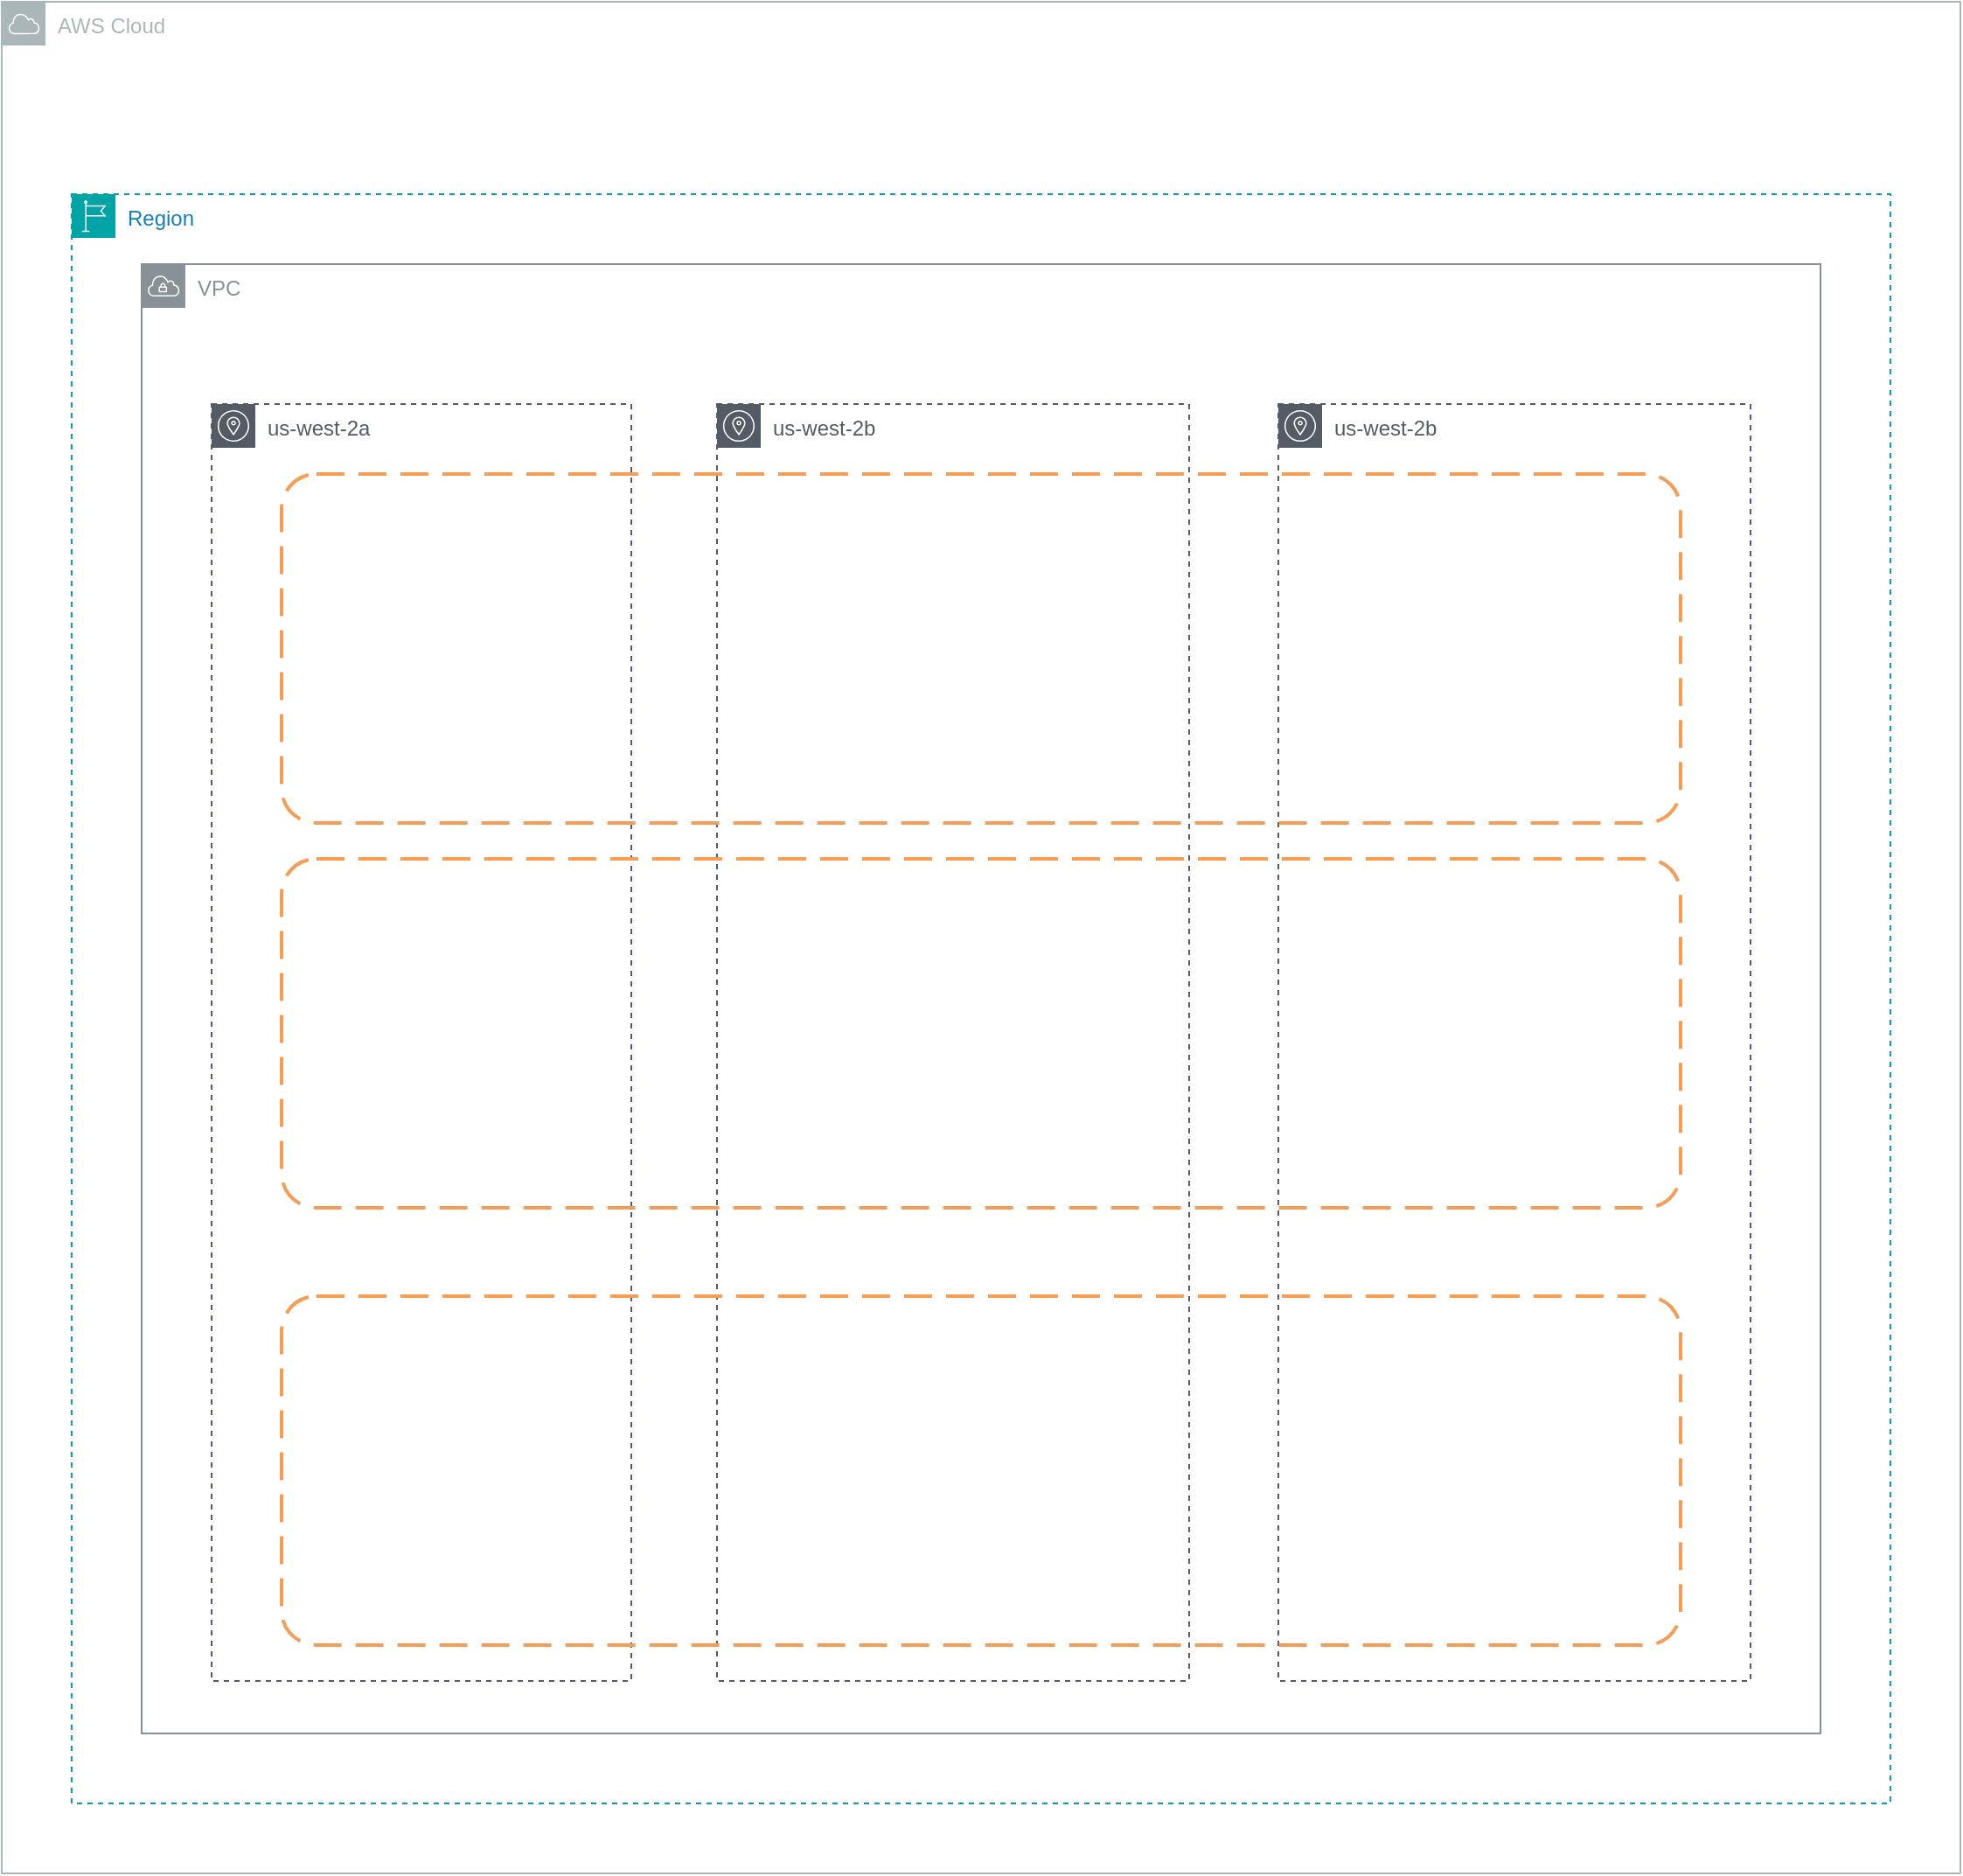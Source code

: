 <mxfile version="22.1.21" type="github">
  <diagram name="Page-1" id="Hcw4UYvVS3bmZ5iQPETo">
    <mxGraphModel dx="1143" dy="746" grid="1" gridSize="10" guides="1" tooltips="1" connect="1" arrows="1" fold="1" page="1" pageScale="1" pageWidth="850" pageHeight="1100" math="0" shadow="0">
      <root>
        <mxCell id="0" />
        <mxCell id="1" parent="0" />
        <mxCell id="vA_yXYNGpYsghTpkuePO-1" value="AWS Cloud" style="sketch=0;outlineConnect=0;gradientColor=none;html=1;whiteSpace=wrap;fontSize=12;fontStyle=0;shape=mxgraph.aws4.group;grIcon=mxgraph.aws4.group_aws_cloud;strokeColor=#AAB7B8;fillColor=none;verticalAlign=top;align=left;spacingLeft=30;fontColor=#AAB7B8;dashed=0;" vertex="1" parent="1">
          <mxGeometry x="40" y="90" width="1120" height="1070" as="geometry" />
        </mxCell>
        <mxCell id="vA_yXYNGpYsghTpkuePO-2" value="Region" style="points=[[0,0],[0.25,0],[0.5,0],[0.75,0],[1,0],[1,0.25],[1,0.5],[1,0.75],[1,1],[0.75,1],[0.5,1],[0.25,1],[0,1],[0,0.75],[0,0.5],[0,0.25]];outlineConnect=0;gradientColor=none;html=1;whiteSpace=wrap;fontSize=12;fontStyle=0;container=1;pointerEvents=0;collapsible=0;recursiveResize=0;shape=mxgraph.aws4.group;grIcon=mxgraph.aws4.group_region;strokeColor=#00A4A6;fillColor=none;verticalAlign=top;align=left;spacingLeft=30;fontColor=#147EBA;dashed=1;" vertex="1" parent="1">
          <mxGeometry x="80" y="200" width="1040" height="920" as="geometry" />
        </mxCell>
        <mxCell id="vA_yXYNGpYsghTpkuePO-3" value="VPC" style="sketch=0;outlineConnect=0;gradientColor=none;html=1;whiteSpace=wrap;fontSize=12;fontStyle=0;shape=mxgraph.aws4.group;grIcon=mxgraph.aws4.group_vpc;strokeColor=#879196;fillColor=none;verticalAlign=top;align=left;spacingLeft=30;fontColor=#879196;dashed=0;" vertex="1" parent="vA_yXYNGpYsghTpkuePO-2">
          <mxGeometry x="40" y="40" width="960" height="840" as="geometry" />
        </mxCell>
        <mxCell id="vA_yXYNGpYsghTpkuePO-5" value="us-west-2a" style="sketch=0;outlineConnect=0;gradientColor=none;html=1;whiteSpace=wrap;fontSize=12;fontStyle=0;shape=mxgraph.aws4.group;grIcon=mxgraph.aws4.group_availability_zone;strokeColor=#545B64;fillColor=none;verticalAlign=top;align=left;spacingLeft=30;fontColor=#545B64;dashed=1;" vertex="1" parent="vA_yXYNGpYsghTpkuePO-2">
          <mxGeometry x="80" y="120" width="240" height="730" as="geometry" />
        </mxCell>
        <mxCell id="vA_yXYNGpYsghTpkuePO-9" value="us-west-2b" style="sketch=0;outlineConnect=0;gradientColor=none;html=1;whiteSpace=wrap;fontSize=12;fontStyle=0;shape=mxgraph.aws4.group;grIcon=mxgraph.aws4.group_availability_zone;strokeColor=#545B64;fillColor=none;verticalAlign=top;align=left;spacingLeft=30;fontColor=#545B64;dashed=1;" vertex="1" parent="vA_yXYNGpYsghTpkuePO-2">
          <mxGeometry x="369" y="120" width="270" height="730" as="geometry" />
        </mxCell>
        <mxCell id="vA_yXYNGpYsghTpkuePO-10" value="us-west-2b" style="sketch=0;outlineConnect=0;gradientColor=none;html=1;whiteSpace=wrap;fontSize=12;fontStyle=0;shape=mxgraph.aws4.group;grIcon=mxgraph.aws4.group_availability_zone;strokeColor=#545B64;fillColor=none;verticalAlign=top;align=left;spacingLeft=30;fontColor=#545B64;dashed=1;" vertex="1" parent="vA_yXYNGpYsghTpkuePO-2">
          <mxGeometry x="690" y="120" width="270" height="730" as="geometry" />
        </mxCell>
        <mxCell id="vA_yXYNGpYsghTpkuePO-11" value="" style="rounded=1;arcSize=10;dashed=1;strokeColor=#F59D56;fillColor=none;gradientColor=none;dashPattern=8 4;strokeWidth=2;" vertex="1" parent="vA_yXYNGpYsghTpkuePO-2">
          <mxGeometry x="120" y="160" width="800" height="199.5" as="geometry" />
        </mxCell>
        <mxCell id="vA_yXYNGpYsghTpkuePO-12" value="" style="rounded=1;arcSize=10;dashed=1;strokeColor=#F59D56;fillColor=none;gradientColor=none;dashPattern=8 4;strokeWidth=2;" vertex="1" parent="vA_yXYNGpYsghTpkuePO-2">
          <mxGeometry x="120" y="380" width="800" height="199.5" as="geometry" />
        </mxCell>
        <mxCell id="vA_yXYNGpYsghTpkuePO-13" value="" style="rounded=1;arcSize=10;dashed=1;strokeColor=#F59D56;fillColor=none;gradientColor=none;dashPattern=8 4;strokeWidth=2;" vertex="1" parent="vA_yXYNGpYsghTpkuePO-2">
          <mxGeometry x="120" y="630" width="800" height="199.5" as="geometry" />
        </mxCell>
      </root>
    </mxGraphModel>
  </diagram>
</mxfile>

